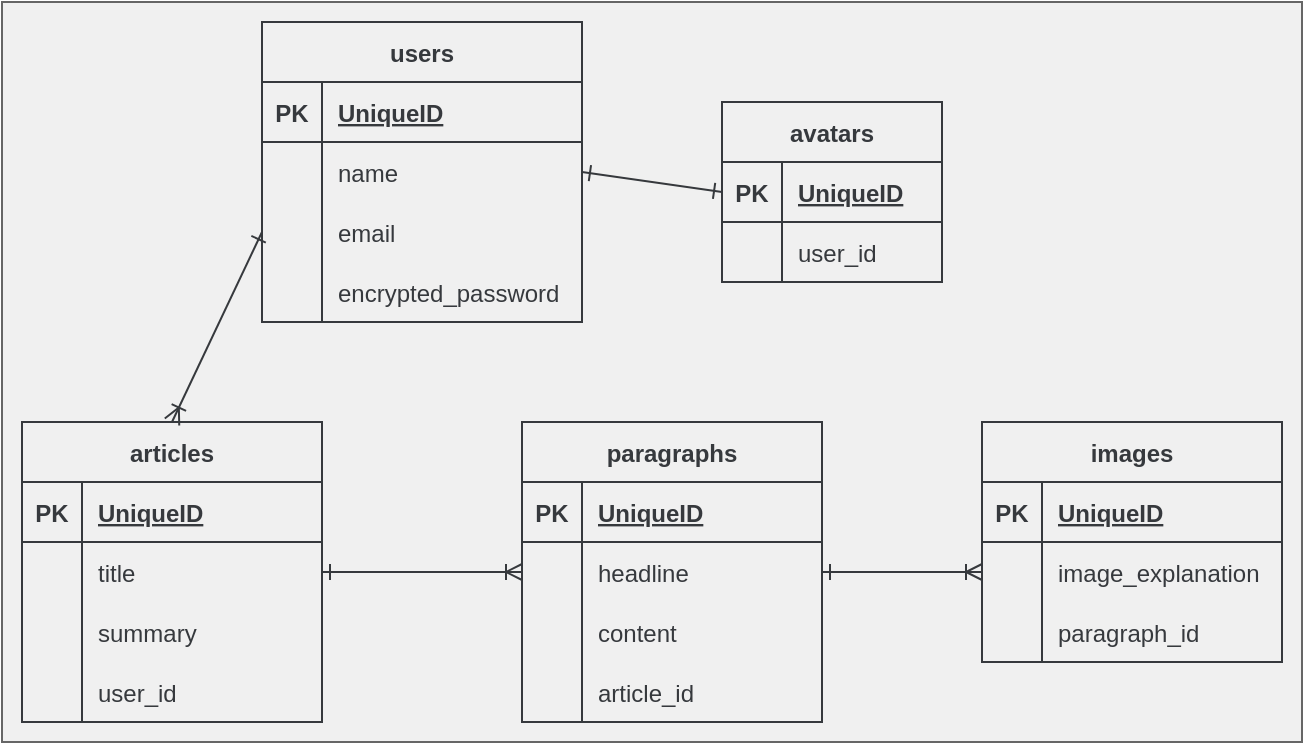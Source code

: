 <mxfile>
    <diagram id="dkZZIL9D1drle-CgrEmj" name="ページ1">
        <mxGraphModel dx="1187" dy="779" grid="1" gridSize="10" guides="1" tooltips="1" connect="1" arrows="1" fold="1" page="1" pageScale="1" pageWidth="827" pageHeight="1169" math="0" shadow="0">
            <root>
                <mxCell id="0"/>
                <mxCell id="1" parent="0"/>
                <mxCell id="151" value="" style="rounded=0;whiteSpace=wrap;html=1;fillColor=#F0F0F0;fontColor=#333333;strokeColor=#666666;" vertex="1" parent="1">
                    <mxGeometry x="70" y="30" width="650" height="370" as="geometry"/>
                </mxCell>
                <mxCell id="2" value="users" style="shape=table;startSize=30;container=1;collapsible=1;childLayout=tableLayout;fixedRows=1;rowLines=0;fontStyle=1;align=center;resizeLast=1;labelBackgroundColor=none;labelBorderColor=none;fillColor=none;fontColor=#36393D;strokeColor=#36393D;" parent="1" vertex="1">
                    <mxGeometry x="200" y="40" width="160" height="150" as="geometry"/>
                </mxCell>
                <mxCell id="3" value="" style="shape=tableRow;horizontal=0;startSize=0;swimlaneHead=0;swimlaneBody=0;collapsible=0;dropTarget=0;points=[[0,0.5],[1,0.5]];portConstraint=eastwest;top=0;left=0;right=0;bottom=1;labelBackgroundColor=none;labelBorderColor=none;fillColor=none;fontColor=#36393D;strokeColor=#36393D;" parent="2" vertex="1">
                    <mxGeometry y="30" width="160" height="30" as="geometry"/>
                </mxCell>
                <mxCell id="4" value="PK" style="shape=partialRectangle;connectable=0;top=0;left=0;bottom=0;right=0;fontStyle=1;overflow=hidden;labelBackgroundColor=none;labelBorderColor=none;fillColor=none;fontColor=#36393D;strokeColor=#36393D;" parent="3" vertex="1">
                    <mxGeometry width="30" height="30" as="geometry">
                        <mxRectangle width="30" height="30" as="alternateBounds"/>
                    </mxGeometry>
                </mxCell>
                <mxCell id="5" value="UniqueID" style="shape=partialRectangle;connectable=0;top=0;left=0;bottom=0;right=0;align=left;spacingLeft=6;fontStyle=5;overflow=hidden;labelBackgroundColor=none;labelBorderColor=none;fillColor=none;fontColor=#36393D;strokeColor=#36393D;" parent="3" vertex="1">
                    <mxGeometry x="30" width="130" height="30" as="geometry">
                        <mxRectangle width="130" height="30" as="alternateBounds"/>
                    </mxGeometry>
                </mxCell>
                <mxCell id="6" value="" style="shape=tableRow;horizontal=0;startSize=0;swimlaneHead=0;swimlaneBody=0;collapsible=0;dropTarget=0;points=[[0,0.5],[1,0.5]];portConstraint=eastwest;top=0;left=0;right=0;bottom=0;labelBackgroundColor=none;labelBorderColor=none;fillColor=none;fontColor=#36393D;strokeColor=#36393D;" parent="2" vertex="1">
                    <mxGeometry y="60" width="160" height="30" as="geometry"/>
                </mxCell>
                <mxCell id="7" value="" style="shape=partialRectangle;connectable=0;top=0;left=0;bottom=0;right=0;editable=1;overflow=hidden;labelBackgroundColor=none;labelBorderColor=none;fillColor=none;fontColor=#36393D;strokeColor=#36393D;" parent="6" vertex="1">
                    <mxGeometry width="30" height="30" as="geometry">
                        <mxRectangle width="30" height="30" as="alternateBounds"/>
                    </mxGeometry>
                </mxCell>
                <mxCell id="8" value="name" style="shape=partialRectangle;connectable=0;top=0;left=0;bottom=0;right=0;align=left;spacingLeft=6;overflow=hidden;labelBackgroundColor=none;labelBorderColor=none;fillColor=none;fontColor=#36393D;strokeColor=#36393D;" parent="6" vertex="1">
                    <mxGeometry x="30" width="130" height="30" as="geometry">
                        <mxRectangle width="130" height="30" as="alternateBounds"/>
                    </mxGeometry>
                </mxCell>
                <mxCell id="9" value="" style="shape=tableRow;horizontal=0;startSize=0;swimlaneHead=0;swimlaneBody=0;collapsible=0;dropTarget=0;points=[[0,0.5],[1,0.5]];portConstraint=eastwest;top=0;left=0;right=0;bottom=0;labelBackgroundColor=none;labelBorderColor=none;fillColor=none;fontColor=#36393D;strokeColor=#36393D;" parent="2" vertex="1">
                    <mxGeometry y="90" width="160" height="30" as="geometry"/>
                </mxCell>
                <mxCell id="10" value="" style="shape=partialRectangle;connectable=0;top=0;left=0;bottom=0;right=0;editable=1;overflow=hidden;labelBackgroundColor=none;labelBorderColor=none;fillColor=none;fontColor=#36393D;strokeColor=#36393D;" parent="9" vertex="1">
                    <mxGeometry width="30" height="30" as="geometry">
                        <mxRectangle width="30" height="30" as="alternateBounds"/>
                    </mxGeometry>
                </mxCell>
                <mxCell id="11" value="email" style="shape=partialRectangle;connectable=0;top=0;left=0;bottom=0;right=0;align=left;spacingLeft=6;overflow=hidden;labelBackgroundColor=none;labelBorderColor=none;fillColor=none;fontColor=#36393D;strokeColor=#36393D;" parent="9" vertex="1">
                    <mxGeometry x="30" width="130" height="30" as="geometry">
                        <mxRectangle width="130" height="30" as="alternateBounds"/>
                    </mxGeometry>
                </mxCell>
                <mxCell id="12" value="" style="shape=tableRow;horizontal=0;startSize=0;swimlaneHead=0;swimlaneBody=0;collapsible=0;dropTarget=0;points=[[0,0.5],[1,0.5]];portConstraint=eastwest;top=0;left=0;right=0;bottom=0;labelBackgroundColor=none;labelBorderColor=none;fillColor=none;fontColor=#36393D;strokeColor=#36393D;" parent="2" vertex="1">
                    <mxGeometry y="120" width="160" height="30" as="geometry"/>
                </mxCell>
                <mxCell id="13" value="" style="shape=partialRectangle;connectable=0;top=0;left=0;bottom=0;right=0;editable=1;overflow=hidden;labelBackgroundColor=none;labelBorderColor=none;fillColor=none;fontColor=#36393D;strokeColor=#36393D;" parent="12" vertex="1">
                    <mxGeometry width="30" height="30" as="geometry">
                        <mxRectangle width="30" height="30" as="alternateBounds"/>
                    </mxGeometry>
                </mxCell>
                <mxCell id="14" value="encrypted_password" style="shape=partialRectangle;connectable=0;top=0;left=0;bottom=0;right=0;align=left;spacingLeft=6;overflow=hidden;labelBackgroundColor=none;labelBorderColor=none;fillColor=none;fontColor=#36393D;strokeColor=#36393D;" parent="12" vertex="1">
                    <mxGeometry x="30" width="130" height="30" as="geometry">
                        <mxRectangle width="130" height="30" as="alternateBounds"/>
                    </mxGeometry>
                </mxCell>
                <mxCell id="15" value="articles" style="shape=table;startSize=30;container=1;collapsible=1;childLayout=tableLayout;fixedRows=1;rowLines=0;fontStyle=1;align=center;resizeLast=1;labelBackgroundColor=none;labelBorderColor=none;fillColor=none;fontColor=#36393D;strokeColor=#36393D;" parent="1" vertex="1">
                    <mxGeometry x="80" y="240" width="150" height="150" as="geometry"/>
                </mxCell>
                <mxCell id="16" value="" style="shape=tableRow;horizontal=0;startSize=0;swimlaneHead=0;swimlaneBody=0;collapsible=0;dropTarget=0;points=[[0,0.5],[1,0.5]];portConstraint=eastwest;top=0;left=0;right=0;bottom=1;labelBackgroundColor=none;labelBorderColor=none;fillColor=none;fontColor=#36393D;strokeColor=#36393D;" parent="15" vertex="1">
                    <mxGeometry y="30" width="150" height="30" as="geometry"/>
                </mxCell>
                <mxCell id="17" value="PK" style="shape=partialRectangle;connectable=0;top=0;left=0;bottom=0;right=0;fontStyle=1;overflow=hidden;labelBackgroundColor=none;labelBorderColor=none;fillColor=none;fontColor=#36393D;strokeColor=#36393D;" parent="16" vertex="1">
                    <mxGeometry width="30" height="30" as="geometry">
                        <mxRectangle width="30" height="30" as="alternateBounds"/>
                    </mxGeometry>
                </mxCell>
                <mxCell id="18" value="UniqueID" style="shape=partialRectangle;connectable=0;top=0;left=0;bottom=0;right=0;align=left;spacingLeft=6;fontStyle=5;overflow=hidden;labelBackgroundColor=none;labelBorderColor=none;fillColor=none;fontColor=#36393D;strokeColor=#36393D;" parent="16" vertex="1">
                    <mxGeometry x="30" width="120" height="30" as="geometry">
                        <mxRectangle width="120" height="30" as="alternateBounds"/>
                    </mxGeometry>
                </mxCell>
                <mxCell id="19" value="" style="shape=tableRow;horizontal=0;startSize=0;swimlaneHead=0;swimlaneBody=0;collapsible=0;dropTarget=0;points=[[0,0.5],[1,0.5]];portConstraint=eastwest;top=0;left=0;right=0;bottom=0;labelBackgroundColor=none;labelBorderColor=none;fillColor=none;fontColor=#36393D;strokeColor=#36393D;" parent="15" vertex="1">
                    <mxGeometry y="60" width="150" height="30" as="geometry"/>
                </mxCell>
                <mxCell id="20" value="" style="shape=partialRectangle;connectable=0;top=0;left=0;bottom=0;right=0;editable=1;overflow=hidden;labelBackgroundColor=none;labelBorderColor=none;fillColor=none;fontColor=#36393D;strokeColor=#36393D;" parent="19" vertex="1">
                    <mxGeometry width="30" height="30" as="geometry">
                        <mxRectangle width="30" height="30" as="alternateBounds"/>
                    </mxGeometry>
                </mxCell>
                <mxCell id="21" value="title" style="shape=partialRectangle;connectable=0;top=0;left=0;bottom=0;right=0;align=left;spacingLeft=6;overflow=hidden;labelBackgroundColor=none;labelBorderColor=none;fillColor=none;fontColor=#36393D;strokeColor=#36393D;" parent="19" vertex="1">
                    <mxGeometry x="30" width="120" height="30" as="geometry">
                        <mxRectangle width="120" height="30" as="alternateBounds"/>
                    </mxGeometry>
                </mxCell>
                <mxCell id="22" value="" style="shape=tableRow;horizontal=0;startSize=0;swimlaneHead=0;swimlaneBody=0;collapsible=0;dropTarget=0;points=[[0,0.5],[1,0.5]];portConstraint=eastwest;top=0;left=0;right=0;bottom=0;labelBackgroundColor=none;labelBorderColor=none;fillColor=none;fontColor=#36393D;strokeColor=#36393D;" parent="15" vertex="1">
                    <mxGeometry y="90" width="150" height="30" as="geometry"/>
                </mxCell>
                <mxCell id="23" value="" style="shape=partialRectangle;connectable=0;top=0;left=0;bottom=0;right=0;editable=1;overflow=hidden;labelBackgroundColor=none;labelBorderColor=none;fillColor=none;fontColor=#36393D;strokeColor=#36393D;" parent="22" vertex="1">
                    <mxGeometry width="30" height="30" as="geometry">
                        <mxRectangle width="30" height="30" as="alternateBounds"/>
                    </mxGeometry>
                </mxCell>
                <mxCell id="24" value="summary" style="shape=partialRectangle;connectable=0;top=0;left=0;bottom=0;right=0;align=left;spacingLeft=6;overflow=hidden;labelBackgroundColor=none;labelBorderColor=none;fillColor=none;fontColor=#36393D;strokeColor=#36393D;" parent="22" vertex="1">
                    <mxGeometry x="30" width="120" height="30" as="geometry">
                        <mxRectangle width="120" height="30" as="alternateBounds"/>
                    </mxGeometry>
                </mxCell>
                <mxCell id="25" value="" style="shape=tableRow;horizontal=0;startSize=0;swimlaneHead=0;swimlaneBody=0;collapsible=0;dropTarget=0;points=[[0,0.5],[1,0.5]];portConstraint=eastwest;top=0;left=0;right=0;bottom=0;labelBackgroundColor=none;labelBorderColor=none;fillColor=none;fontColor=#36393D;strokeColor=#36393D;" parent="15" vertex="1">
                    <mxGeometry y="120" width="150" height="30" as="geometry"/>
                </mxCell>
                <mxCell id="26" value="" style="shape=partialRectangle;connectable=0;top=0;left=0;bottom=0;right=0;editable=1;overflow=hidden;labelBackgroundColor=none;labelBorderColor=none;fillColor=none;fontColor=#36393D;strokeColor=#36393D;" parent="25" vertex="1">
                    <mxGeometry width="30" height="30" as="geometry">
                        <mxRectangle width="30" height="30" as="alternateBounds"/>
                    </mxGeometry>
                </mxCell>
                <mxCell id="27" value="user_id" style="shape=partialRectangle;connectable=0;top=0;left=0;bottom=0;right=0;align=left;spacingLeft=6;overflow=hidden;labelBackgroundColor=none;labelBorderColor=none;fillColor=none;fontColor=#36393D;strokeColor=#36393D;" parent="25" vertex="1">
                    <mxGeometry x="30" width="120" height="30" as="geometry">
                        <mxRectangle width="120" height="30" as="alternateBounds"/>
                    </mxGeometry>
                </mxCell>
                <mxCell id="28" value="paragraphs" style="shape=table;startSize=30;container=1;collapsible=1;childLayout=tableLayout;fixedRows=1;rowLines=0;fontStyle=1;align=center;resizeLast=1;labelBackgroundColor=none;labelBorderColor=none;fillColor=none;fontColor=#36393D;strokeColor=#36393D;" parent="1" vertex="1">
                    <mxGeometry x="330" y="240" width="150" height="150" as="geometry"/>
                </mxCell>
                <mxCell id="29" value="" style="shape=tableRow;horizontal=0;startSize=0;swimlaneHead=0;swimlaneBody=0;collapsible=0;dropTarget=0;points=[[0,0.5],[1,0.5]];portConstraint=eastwest;top=0;left=0;right=0;bottom=1;labelBackgroundColor=none;labelBorderColor=none;fillColor=none;fontColor=#36393D;strokeColor=#36393D;" parent="28" vertex="1">
                    <mxGeometry y="30" width="150" height="30" as="geometry"/>
                </mxCell>
                <mxCell id="30" value="PK" style="shape=partialRectangle;connectable=0;top=0;left=0;bottom=0;right=0;fontStyle=1;overflow=hidden;labelBackgroundColor=none;labelBorderColor=none;fillColor=none;fontColor=#36393D;strokeColor=#36393D;" parent="29" vertex="1">
                    <mxGeometry width="30" height="30" as="geometry">
                        <mxRectangle width="30" height="30" as="alternateBounds"/>
                    </mxGeometry>
                </mxCell>
                <mxCell id="31" value="UniqueID" style="shape=partialRectangle;connectable=0;top=0;left=0;bottom=0;right=0;align=left;spacingLeft=6;fontStyle=5;overflow=hidden;labelBackgroundColor=none;labelBorderColor=none;fillColor=none;fontColor=#36393D;strokeColor=#36393D;" parent="29" vertex="1">
                    <mxGeometry x="30" width="120" height="30" as="geometry">
                        <mxRectangle width="120" height="30" as="alternateBounds"/>
                    </mxGeometry>
                </mxCell>
                <mxCell id="32" value="" style="shape=tableRow;horizontal=0;startSize=0;swimlaneHead=0;swimlaneBody=0;collapsible=0;dropTarget=0;points=[[0,0.5],[1,0.5]];portConstraint=eastwest;top=0;left=0;right=0;bottom=0;labelBackgroundColor=none;labelBorderColor=none;fillColor=none;fontColor=#36393D;strokeColor=#36393D;" parent="28" vertex="1">
                    <mxGeometry y="60" width="150" height="30" as="geometry"/>
                </mxCell>
                <mxCell id="33" value="" style="shape=partialRectangle;connectable=0;top=0;left=0;bottom=0;right=0;editable=1;overflow=hidden;labelBackgroundColor=none;labelBorderColor=none;fillColor=none;fontColor=#36393D;strokeColor=#36393D;" parent="32" vertex="1">
                    <mxGeometry width="30" height="30" as="geometry">
                        <mxRectangle width="30" height="30" as="alternateBounds"/>
                    </mxGeometry>
                </mxCell>
                <mxCell id="34" value="headline" style="shape=partialRectangle;connectable=0;top=0;left=0;bottom=0;right=0;align=left;spacingLeft=6;overflow=hidden;labelBackgroundColor=none;labelBorderColor=none;fillColor=none;fontColor=#36393D;strokeColor=#36393D;" parent="32" vertex="1">
                    <mxGeometry x="30" width="120" height="30" as="geometry">
                        <mxRectangle width="120" height="30" as="alternateBounds"/>
                    </mxGeometry>
                </mxCell>
                <mxCell id="35" value="" style="shape=tableRow;horizontal=0;startSize=0;swimlaneHead=0;swimlaneBody=0;collapsible=0;dropTarget=0;points=[[0,0.5],[1,0.5]];portConstraint=eastwest;top=0;left=0;right=0;bottom=0;labelBackgroundColor=none;labelBorderColor=none;fillColor=none;fontColor=#36393D;strokeColor=#36393D;" parent="28" vertex="1">
                    <mxGeometry y="90" width="150" height="30" as="geometry"/>
                </mxCell>
                <mxCell id="36" value="" style="shape=partialRectangle;connectable=0;top=0;left=0;bottom=0;right=0;editable=1;overflow=hidden;labelBackgroundColor=none;labelBorderColor=none;fillColor=none;fontColor=#36393D;strokeColor=#36393D;" parent="35" vertex="1">
                    <mxGeometry width="30" height="30" as="geometry">
                        <mxRectangle width="30" height="30" as="alternateBounds"/>
                    </mxGeometry>
                </mxCell>
                <mxCell id="37" value="content" style="shape=partialRectangle;connectable=0;top=0;left=0;bottom=0;right=0;align=left;spacingLeft=6;overflow=hidden;labelBackgroundColor=none;labelBorderColor=none;fillColor=none;fontColor=#36393D;strokeColor=#36393D;" parent="35" vertex="1">
                    <mxGeometry x="30" width="120" height="30" as="geometry">
                        <mxRectangle width="120" height="30" as="alternateBounds"/>
                    </mxGeometry>
                </mxCell>
                <mxCell id="47" value="" style="shape=tableRow;horizontal=0;startSize=0;swimlaneHead=0;swimlaneBody=0;collapsible=0;dropTarget=0;points=[[0,0.5],[1,0.5]];portConstraint=eastwest;top=0;left=0;right=0;bottom=0;labelBackgroundColor=none;labelBorderColor=none;fillColor=none;fontColor=#36393D;strokeColor=#36393D;" parent="28" vertex="1">
                    <mxGeometry y="120" width="150" height="30" as="geometry"/>
                </mxCell>
                <mxCell id="48" value="" style="shape=partialRectangle;connectable=0;top=0;left=0;bottom=0;right=0;editable=1;overflow=hidden;labelBackgroundColor=none;labelBorderColor=none;fillColor=none;fontColor=#36393D;strokeColor=#36393D;" parent="47" vertex="1">
                    <mxGeometry width="30" height="30" as="geometry">
                        <mxRectangle width="30" height="30" as="alternateBounds"/>
                    </mxGeometry>
                </mxCell>
                <mxCell id="49" value="article_id" style="shape=partialRectangle;connectable=0;top=0;left=0;bottom=0;right=0;align=left;spacingLeft=6;overflow=hidden;labelBackgroundColor=none;labelBorderColor=none;fillColor=none;fontColor=#36393D;strokeColor=#36393D;" parent="47" vertex="1">
                    <mxGeometry x="30" width="120" height="30" as="geometry">
                        <mxRectangle width="120" height="30" as="alternateBounds"/>
                    </mxGeometry>
                </mxCell>
                <mxCell id="50" value="avatars" style="shape=table;startSize=30;container=1;collapsible=1;childLayout=tableLayout;fixedRows=1;rowLines=0;fontStyle=1;align=center;resizeLast=1;labelBackgroundColor=none;labelBorderColor=none;fillColor=none;fontColor=#36393D;strokeColor=#36393D;" parent="1" vertex="1">
                    <mxGeometry x="430" y="80" width="110" height="90" as="geometry"/>
                </mxCell>
                <mxCell id="51" value="" style="shape=tableRow;horizontal=0;startSize=0;swimlaneHead=0;swimlaneBody=0;collapsible=0;dropTarget=0;points=[[0,0.5],[1,0.5]];portConstraint=eastwest;top=0;left=0;right=0;bottom=1;labelBackgroundColor=none;labelBorderColor=none;fillColor=none;fontColor=#36393D;strokeColor=#36393D;" parent="50" vertex="1">
                    <mxGeometry y="30" width="110" height="30" as="geometry"/>
                </mxCell>
                <mxCell id="52" value="PK" style="shape=partialRectangle;connectable=0;top=0;left=0;bottom=0;right=0;fontStyle=1;overflow=hidden;labelBackgroundColor=none;labelBorderColor=none;fillColor=none;fontColor=#36393D;strokeColor=#36393D;" parent="51" vertex="1">
                    <mxGeometry width="30" height="30" as="geometry">
                        <mxRectangle width="30" height="30" as="alternateBounds"/>
                    </mxGeometry>
                </mxCell>
                <mxCell id="53" value="UniqueID" style="shape=partialRectangle;connectable=0;top=0;left=0;bottom=0;right=0;align=left;spacingLeft=6;fontStyle=5;overflow=hidden;labelBackgroundColor=none;labelBorderColor=none;fillColor=none;fontColor=#36393D;strokeColor=#36393D;" parent="51" vertex="1">
                    <mxGeometry x="30" width="80" height="30" as="geometry">
                        <mxRectangle width="80" height="30" as="alternateBounds"/>
                    </mxGeometry>
                </mxCell>
                <mxCell id="146" value="" style="shape=tableRow;horizontal=0;startSize=0;swimlaneHead=0;swimlaneBody=0;collapsible=0;dropTarget=0;points=[[0,0.5],[1,0.5]];portConstraint=eastwest;top=0;left=0;right=0;bottom=0;fillColor=none;fontColor=#36393D;strokeColor=#36393D;" parent="50" vertex="1">
                    <mxGeometry y="60" width="110" height="30" as="geometry"/>
                </mxCell>
                <mxCell id="147" value="" style="shape=partialRectangle;connectable=0;top=0;left=0;bottom=0;right=0;editable=1;overflow=hidden;fillColor=none;fontColor=#36393D;strokeColor=#36393D;" parent="146" vertex="1">
                    <mxGeometry width="30" height="30" as="geometry">
                        <mxRectangle width="30" height="30" as="alternateBounds"/>
                    </mxGeometry>
                </mxCell>
                <mxCell id="148" value="user_id" style="shape=partialRectangle;connectable=0;top=0;left=0;bottom=0;right=0;align=left;spacingLeft=6;overflow=hidden;fillColor=none;fontColor=#36393D;strokeColor=#36393D;" parent="146" vertex="1">
                    <mxGeometry x="30" width="80" height="30" as="geometry">
                        <mxRectangle width="80" height="30" as="alternateBounds"/>
                    </mxGeometry>
                </mxCell>
                <mxCell id="125" style="edgeStyle=none;html=1;exitX=0;exitY=0.5;exitDx=0;exitDy=0;entryX=0.5;entryY=0;entryDx=0;entryDy=0;startArrow=ERone;startFill=0;endArrow=ERoneToMany;endFill=0;fillColor=none;fontColor=#36393D;strokeColor=#36393D;" parent="1" source="9" target="15" edge="1">
                    <mxGeometry relative="1" as="geometry"/>
                </mxCell>
                <mxCell id="126" style="edgeStyle=none;html=1;exitX=1;exitY=0.5;exitDx=0;exitDy=0;entryX=0;entryY=0.5;entryDx=0;entryDy=0;startArrow=ERone;startFill=0;endArrow=ERoneToMany;endFill=0;fillColor=none;fontColor=#36393D;strokeColor=#36393D;" parent="1" source="19" target="32" edge="1">
                    <mxGeometry relative="1" as="geometry"/>
                </mxCell>
                <mxCell id="127" value="images" style="shape=table;startSize=30;container=1;collapsible=1;childLayout=tableLayout;fixedRows=1;rowLines=0;fontStyle=1;align=center;resizeLast=1;fillColor=none;fontColor=#36393D;strokeColor=#36393D;" parent="1" vertex="1">
                    <mxGeometry x="560" y="240" width="150" height="120" as="geometry"/>
                </mxCell>
                <mxCell id="128" value="" style="shape=tableRow;horizontal=0;startSize=0;swimlaneHead=0;swimlaneBody=0;collapsible=0;dropTarget=0;points=[[0,0.5],[1,0.5]];portConstraint=eastwest;top=0;left=0;right=0;bottom=1;fillColor=none;fontColor=#36393D;strokeColor=#36393D;" parent="127" vertex="1">
                    <mxGeometry y="30" width="150" height="30" as="geometry"/>
                </mxCell>
                <mxCell id="129" value="PK" style="shape=partialRectangle;connectable=0;top=0;left=0;bottom=0;right=0;fontStyle=1;overflow=hidden;fillColor=none;fontColor=#36393D;strokeColor=#36393D;" parent="128" vertex="1">
                    <mxGeometry width="30" height="30" as="geometry">
                        <mxRectangle width="30" height="30" as="alternateBounds"/>
                    </mxGeometry>
                </mxCell>
                <mxCell id="130" value="UniqueID" style="shape=partialRectangle;connectable=0;top=0;left=0;bottom=0;right=0;align=left;spacingLeft=6;fontStyle=5;overflow=hidden;fillColor=none;fontColor=#36393D;strokeColor=#36393D;" parent="128" vertex="1">
                    <mxGeometry x="30" width="120" height="30" as="geometry">
                        <mxRectangle width="120" height="30" as="alternateBounds"/>
                    </mxGeometry>
                </mxCell>
                <mxCell id="131" value="" style="shape=tableRow;horizontal=0;startSize=0;swimlaneHead=0;swimlaneBody=0;collapsible=0;dropTarget=0;points=[[0,0.5],[1,0.5]];portConstraint=eastwest;top=0;left=0;right=0;bottom=0;fillColor=none;fontColor=#36393D;strokeColor=#36393D;" parent="127" vertex="1">
                    <mxGeometry y="60" width="150" height="30" as="geometry"/>
                </mxCell>
                <mxCell id="132" value="" style="shape=partialRectangle;connectable=0;top=0;left=0;bottom=0;right=0;editable=1;overflow=hidden;fillColor=none;fontColor=#36393D;strokeColor=#36393D;" parent="131" vertex="1">
                    <mxGeometry width="30" height="30" as="geometry">
                        <mxRectangle width="30" height="30" as="alternateBounds"/>
                    </mxGeometry>
                </mxCell>
                <mxCell id="133" value="image_explanation" style="shape=partialRectangle;connectable=0;top=0;left=0;bottom=0;right=0;align=left;spacingLeft=6;overflow=hidden;fillColor=none;fontColor=#36393D;strokeColor=#36393D;" parent="131" vertex="1">
                    <mxGeometry x="30" width="120" height="30" as="geometry">
                        <mxRectangle width="120" height="30" as="alternateBounds"/>
                    </mxGeometry>
                </mxCell>
                <mxCell id="134" value="" style="shape=tableRow;horizontal=0;startSize=0;swimlaneHead=0;swimlaneBody=0;collapsible=0;dropTarget=0;points=[[0,0.5],[1,0.5]];portConstraint=eastwest;top=0;left=0;right=0;bottom=0;fillColor=none;fontColor=#36393D;strokeColor=#36393D;" parent="127" vertex="1">
                    <mxGeometry y="90" width="150" height="30" as="geometry"/>
                </mxCell>
                <mxCell id="135" value="" style="shape=partialRectangle;connectable=0;top=0;left=0;bottom=0;right=0;editable=1;overflow=hidden;fillColor=none;fontColor=#36393D;strokeColor=#36393D;" parent="134" vertex="1">
                    <mxGeometry width="30" height="30" as="geometry">
                        <mxRectangle width="30" height="30" as="alternateBounds"/>
                    </mxGeometry>
                </mxCell>
                <mxCell id="136" value="paragraph_id" style="shape=partialRectangle;connectable=0;top=0;left=0;bottom=0;right=0;align=left;spacingLeft=6;overflow=hidden;fillColor=none;fontColor=#36393D;strokeColor=#36393D;" parent="134" vertex="1">
                    <mxGeometry x="30" width="120" height="30" as="geometry">
                        <mxRectangle width="120" height="30" as="alternateBounds"/>
                    </mxGeometry>
                </mxCell>
                <mxCell id="140" style="edgeStyle=none;html=1;exitX=1;exitY=0.5;exitDx=0;exitDy=0;entryX=0;entryY=0.5;entryDx=0;entryDy=0;startArrow=ERone;startFill=0;endArrow=ERoneToMany;endFill=0;fontColor=#36393D;fillColor=none;strokeColor=#36393D;" parent="1" source="32" target="131" edge="1">
                    <mxGeometry relative="1" as="geometry"/>
                </mxCell>
                <mxCell id="149" style="edgeStyle=none;html=1;exitX=1;exitY=0.5;exitDx=0;exitDy=0;entryX=0;entryY=0.5;entryDx=0;entryDy=0;fontColor=#36393D;startArrow=ERone;startFill=0;endArrow=ERone;endFill=0;fillColor=none;strokeColor=#36393D;" parent="1" source="6" target="51" edge="1">
                    <mxGeometry relative="1" as="geometry"/>
                </mxCell>
            </root>
        </mxGraphModel>
    </diagram>
</mxfile>